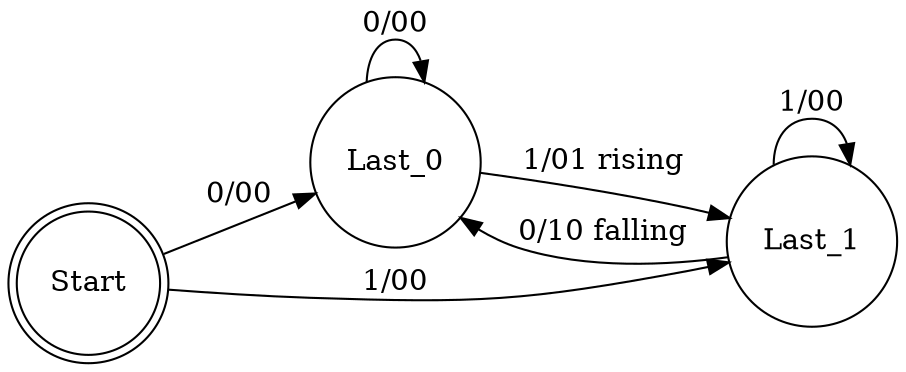 digraph edge_detector_fsm {
	rankdir=LR;	size="8,5"
	node [shape = doublecircle]; "Start";
	node [shape = circle];
	Start -> Last_0 [ label = "0/00" ];
	Start -> Last_1 [ label = "1/00" ];
	Last_0 -> Last_0 [ label = "0/00" ];
	Last_0 -> Last_1 [ label = "1/01 rising" ];
	Last_1 -> Last_0 [ label = "0/10 falling" ];
	Last_1-> Last_1 [ label = "1/00" ];
}
